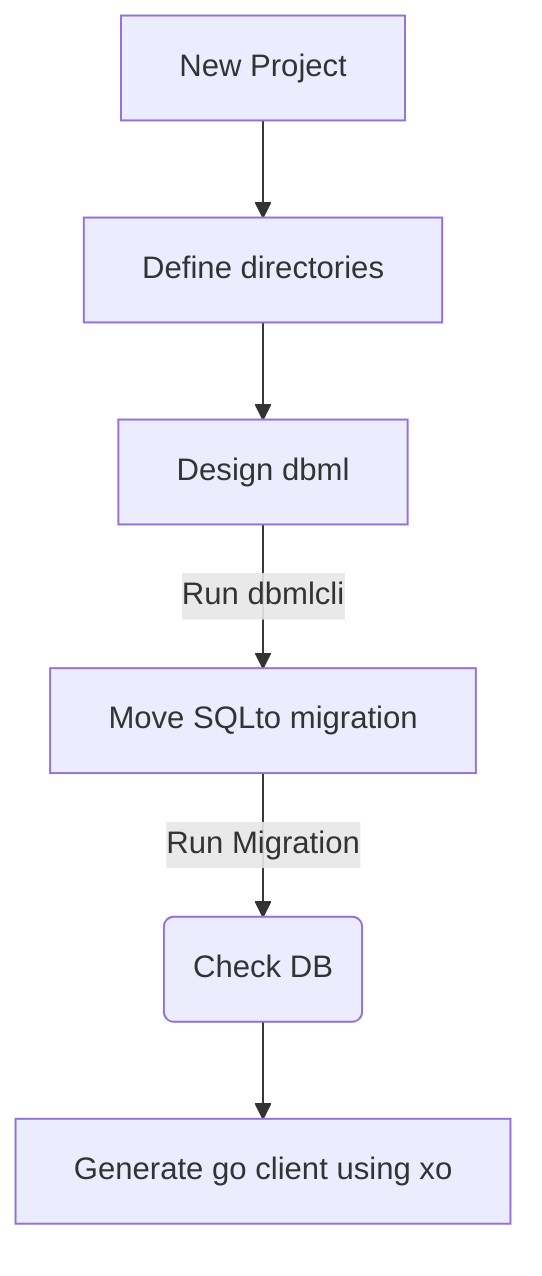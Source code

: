 flowchart TD
    A[New Project] --> B[proototype FE with AI]
    B[Define directories] --> C[Design dbml]
    C --> |Run dbmlcli|K[Move SQLto migration]
    K --> |Run Migration|Y(Check DB)
    Y --> Z[Generate go client using xo]